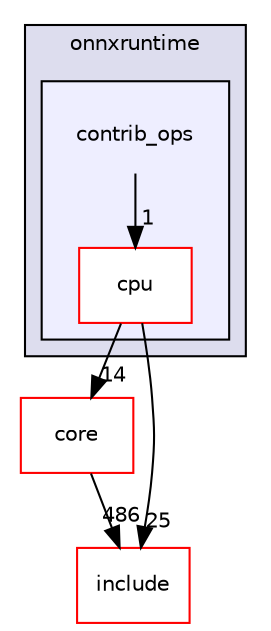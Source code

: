 digraph "onnxruntime/onnxruntime/contrib_ops" {
  compound=true
  node [ fontsize="10", fontname="Helvetica"];
  edge [ labelfontsize="10", labelfontname="Helvetica"];
  subgraph clusterdir_975c6b7dfd8e9a3052170d7139ee98b5 {
    graph [ bgcolor="#ddddee", pencolor="black", label="onnxruntime" fontname="Helvetica", fontsize="10", URL="dir_975c6b7dfd8e9a3052170d7139ee98b5.html"]
  subgraph clusterdir_b0e260475469d22a385dab7be7bad580 {
    graph [ bgcolor="#eeeeff", pencolor="black", label="" URL="dir_b0e260475469d22a385dab7be7bad580.html"];
    dir_b0e260475469d22a385dab7be7bad580 [shape=plaintext label="contrib_ops"];
    dir_1abc7228f27dbdbfe26111829a43bae0 [shape=box label="cpu" color="red" fillcolor="white" style="filled" URL="dir_1abc7228f27dbdbfe26111829a43bae0.html"];
  }
  }
  dir_d53f99a49d07d97f83b643cb8d6238c5 [shape=box label="core" fillcolor="white" style="filled" color="red" URL="dir_d53f99a49d07d97f83b643cb8d6238c5.html"];
  dir_f44f875884e6b767c5658db22ccaab42 [shape=box label="include" fillcolor="white" style="filled" color="red" URL="dir_f44f875884e6b767c5658db22ccaab42.html"];
  dir_1abc7228f27dbdbfe26111829a43bae0->dir_d53f99a49d07d97f83b643cb8d6238c5 [headlabel="14", labeldistance=1.5 headhref="dir_000023_000011.html"];
  dir_1abc7228f27dbdbfe26111829a43bae0->dir_f44f875884e6b767c5658db22ccaab42 [headlabel="25", labeldistance=1.5 headhref="dir_000023_000006.html"];
  dir_d53f99a49d07d97f83b643cb8d6238c5->dir_f44f875884e6b767c5658db22ccaab42 [headlabel="486", labeldistance=1.5 headhref="dir_000011_000006.html"];
  dir_b0e260475469d22a385dab7be7bad580->dir_1abc7228f27dbdbfe26111829a43bae0 [headlabel="1", labeldistance=1.5 headhref="dir_000022_000023.html"];
}
